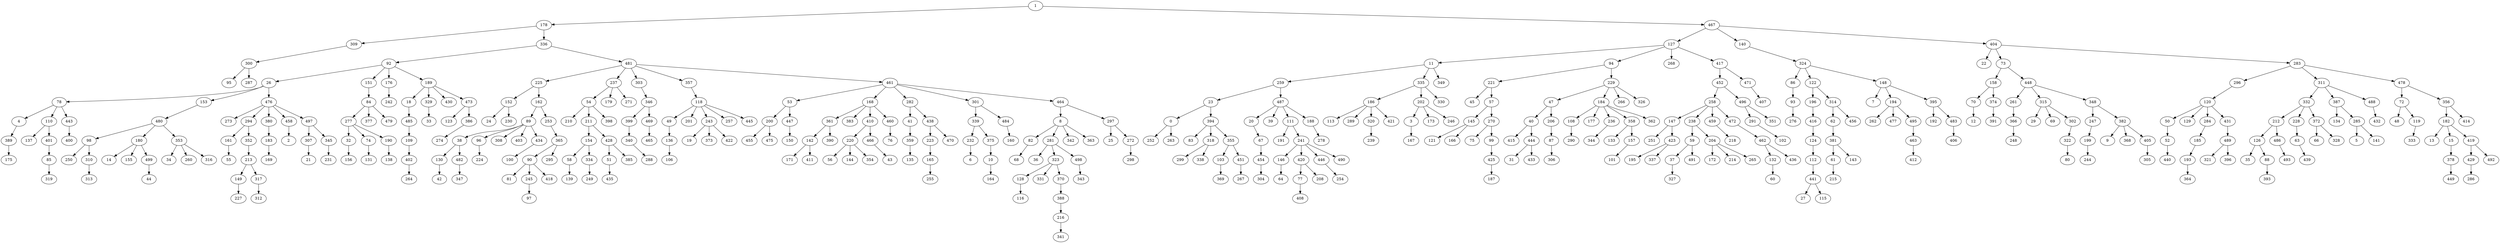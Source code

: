 digraph {
  1 -> 178;
  1 -> 467;
  178 -> 309;
  178 -> 336;
  467 -> 127;
  467 -> 140;
  467 -> 404;
  309 -> 300;
  336 -> 92;
  336 -> 481;
  127 -> 11;
  127 -> 94;
  127 -> 268;
  127 -> 417;
  140 -> 324;
  404 -> 22;
  404 -> 73;
  404 -> 283;
  300 -> 95;
  300 -> 287;
  92 -> 26;
  92 -> 151;
  92 -> 176;
  92 -> 189;
  481 -> 225;
  481 -> 237;
  481 -> 303;
  481 -> 357;
  481 -> 461;
  11 -> 259;
  11 -> 335;
  11 -> 349;
  94 -> 221;
  94 -> 229;
  417 -> 452;
  417 -> 471;
  324 -> 86;
  324 -> 122;
  324 -> 148;
  73 -> 158;
  73 -> 448;
  283 -> 296;
  283 -> 311;
  283 -> 478;
  26 -> 78;
  26 -> 153;
  26 -> 476;
  151 -> 84;
  176 -> 242;
  189 -> 18;
  189 -> 329;
  189 -> 430;
  189 -> 473;
  225 -> 152;
  225 -> 162;
  237 -> 54;
  237 -> 179;
  237 -> 271;
  303 -> 346;
  357 -> 118;
  461 -> 53;
  461 -> 168;
  461 -> 282;
  461 -> 301;
  461 -> 464;
  259 -> 23;
  259 -> 487;
  335 -> 186;
  335 -> 202;
  335 -> 330;
  221 -> 45;
  221 -> 57;
  229 -> 47;
  229 -> 184;
  229 -> 266;
  229 -> 326;
  452 -> 258;
  452 -> 496;
  471 -> 407;
  86 -> 93;
  122 -> 196;
  122 -> 314;
  148 -> 7;
  148 -> 194;
  148 -> 395;
  158 -> 70;
  158 -> 374;
  448 -> 261;
  448 -> 315;
  448 -> 348;
  296 -> 120;
  311 -> 332;
  311 -> 387;
  311 -> 488;
  478 -> 72;
  478 -> 356;
  78 -> 4;
  78 -> 110;
  78 -> 443;
  153 -> 480;
  476 -> 273;
  476 -> 294;
  476 -> 380;
  476 -> 458;
  476 -> 497;
  84 -> 277;
  84 -> 377;
  84 -> 479;
  18 -> 485;
  329 -> 33;
  473 -> 123;
  473 -> 386;
  152 -> 24;
  152 -> 230;
  162 -> 89;
  162 -> 253;
  54 -> 210;
  54 -> 211;
  54 -> 398;
  346 -> 399;
  346 -> 469;
  118 -> 49;
  118 -> 201;
  118 -> 243;
  118 -> 257;
  118 -> 445;
  53 -> 200;
  53 -> 447;
  168 -> 361;
  168 -> 383;
  168 -> 410;
  168 -> 460;
  282 -> 41;
  282 -> 438;
  301 -> 339;
  301 -> 484;
  464 -> 8;
  464 -> 297;
  23 -> 0;
  23 -> 394;
  487 -> 20;
  487 -> 39;
  487 -> 111;
  487 -> 188;
  186 -> 113;
  186 -> 289;
  186 -> 320;
  186 -> 421;
  202 -> 3;
  202 -> 173;
  202 -> 246;
  57 -> 145;
  57 -> 270;
  47 -> 40;
  47 -> 206;
  184 -> 108;
  184 -> 177;
  184 -> 236;
  184 -> 358;
  184 -> 362;
  258 -> 147;
  258 -> 238;
  258 -> 459;
  258 -> 472;
  496 -> 291;
  496 -> 351;
  93 -> 276;
  196 -> 416;
  314 -> 62;
  314 -> 456;
  194 -> 262;
  194 -> 477;
  194 -> 495;
  395 -> 192;
  395 -> 483;
  70 -> 12;
  374 -> 391;
  261 -> 366;
  315 -> 29;
  315 -> 69;
  315 -> 302;
  348 -> 247;
  348 -> 382;
  120 -> 50;
  120 -> 129;
  120 -> 284;
  120 -> 431;
  332 -> 212;
  332 -> 228;
  332 -> 372;
  387 -> 134;
  387 -> 285;
  488 -> 432;
  72 -> 48;
  72 -> 119;
  356 -> 182;
  356 -> 414;
  4 -> 389;
  110 -> 137;
  110 -> 401;
  443 -> 400;
  480 -> 98;
  480 -> 180;
  480 -> 353;
  294 -> 161;
  294 -> 352;
  380 -> 183;
  458 -> 2;
  497 -> 307;
  497 -> 345;
  277 -> 32;
  277 -> 74;
  277 -> 190;
  485 -> 109;
  386 -> 274;
  89 -> 38;
  89 -> 96;
  89 -> 308;
  89 -> 403;
  89 -> 434;
  253 -> 365;
  211 -> 154;
  211 -> 428;
  399 -> 340;
  469 -> 465;
  49 -> 136;
  243 -> 19;
  243 -> 373;
  243 -> 422;
  200 -> 455;
  200 -> 475;
  447 -> 150;
  361 -> 142;
  361 -> 390;
  410 -> 220;
  410 -> 466;
  460 -> 76;
  41 -> 359;
  438 -> 223;
  438 -> 470;
  339 -> 232;
  339 -> 375;
  484 -> 160;
  8 -> 82;
  8 -> 281;
  8 -> 342;
  8 -> 363;
  297 -> 25;
  297 -> 272;
  0 -> 252;
  0 -> 263;
  394 -> 83;
  394 -> 318;
  394 -> 355;
  20 -> 67;
  111 -> 191;
  111 -> 241;
  188 -> 278;
  320 -> 239;
  3 -> 167;
  145 -> 121;
  145 -> 166;
  270 -> 75;
  270 -> 99;
  40 -> 415;
  40 -> 444;
  206 -> 87;
  108 -> 290;
  236 -> 344;
  358 -> 133;
  358 -> 157;
  147 -> 251;
  147 -> 423;
  238 -> 59;
  238 -> 204;
  459 -> 218;
  472 -> 462;
  291 -> 102;
  416 -> 124;
  62 -> 381;
  495 -> 463;
  483 -> 406;
  366 -> 248;
  302 -> 322;
  247 -> 199;
  382 -> 9;
  382 -> 368;
  382 -> 405;
  50 -> 52;
  284 -> 185;
  431 -> 489;
  212 -> 126;
  212 -> 486;
  228 -> 63;
  372 -> 66;
  372 -> 328;
  285 -> 5;
  285 -> 141;
  119 -> 333;
  182 -> 13;
  182 -> 15;
  182 -> 419;
  389 -> 175;
  401 -> 85;
  98 -> 250;
  98 -> 310;
  180 -> 14;
  180 -> 155;
  180 -> 499;
  353 -> 34;
  353 -> 260;
  353 -> 316;
  161 -> 55;
  352 -> 213;
  183 -> 169;
  307 -> 21;
  345 -> 231;
  32 -> 156;
  74 -> 131;
  190 -> 138;
  109 -> 402;
  38 -> 130;
  38 -> 482;
  96 -> 224;
  434 -> 100;
  365 -> 90;
  365 -> 295;
  154 -> 58;
  154 -> 334;
  428 -> 51;
  428 -> 385;
  340 -> 288;
  136 -> 106;
  142 -> 171;
  142 -> 411;
  220 -> 56;
  220 -> 144;
  220 -> 354;
  466 -> 43;
  359 -> 135;
  223 -> 165;
  232 -> 6;
  375 -> 10;
  82 -> 68;
  281 -> 36;
  281 -> 323;
  281 -> 498;
  272 -> 298;
  318 -> 299;
  318 -> 338;
  355 -> 103;
  355 -> 451;
  67 -> 454;
  241 -> 146;
  241 -> 420;
  241 -> 446;
  241 -> 490;
  99 -> 425;
  444 -> 31;
  444 -> 433;
  87 -> 306;
  157 -> 101;
  423 -> 195;
  423 -> 337;
  59 -> 37;
  59 -> 491;
  204 -> 172;
  204 -> 214;
  204 -> 265;
  462 -> 132;
  462 -> 436;
  124 -> 112;
  381 -> 61;
  381 -> 143;
  463 -> 412;
  322 -> 80;
  199 -> 244;
  405 -> 305;
  52 -> 440;
  185 -> 193;
  489 -> 321;
  489 -> 396;
  126 -> 35;
  126 -> 88;
  486 -> 493;
  63 -> 439;
  15 -> 378;
  419 -> 429;
  419 -> 492;
  85 -> 319;
  310 -> 313;
  499 -> 44;
  213 -> 149;
  213 -> 317;
  402 -> 264;
  130 -> 42;
  482 -> 347;
  90 -> 81;
  90 -> 245;
  90 -> 418;
  58 -> 139;
  334 -> 249;
  51 -> 435;
  165 -> 255;
  10 -> 164;
  323 -> 128;
  323 -> 331;
  323 -> 370;
  498 -> 343;
  103 -> 369;
  451 -> 267;
  454 -> 304;
  146 -> 64;
  420 -> 77;
  420 -> 208;
  446 -> 254;
  425 -> 187;
  37 -> 327;
  132 -> 60;
  112 -> 441;
  61 -> 215;
  193 -> 364;
  88 -> 393;
  378 -> 449;
  429 -> 286;
  149 -> 227;
  317 -> 312;
  245 -> 97;
  128 -> 116;
  370 -> 388;
  77 -> 408;
  441 -> 27;
  441 -> 115;
  388 -> 216;
  216 -> 341;
}